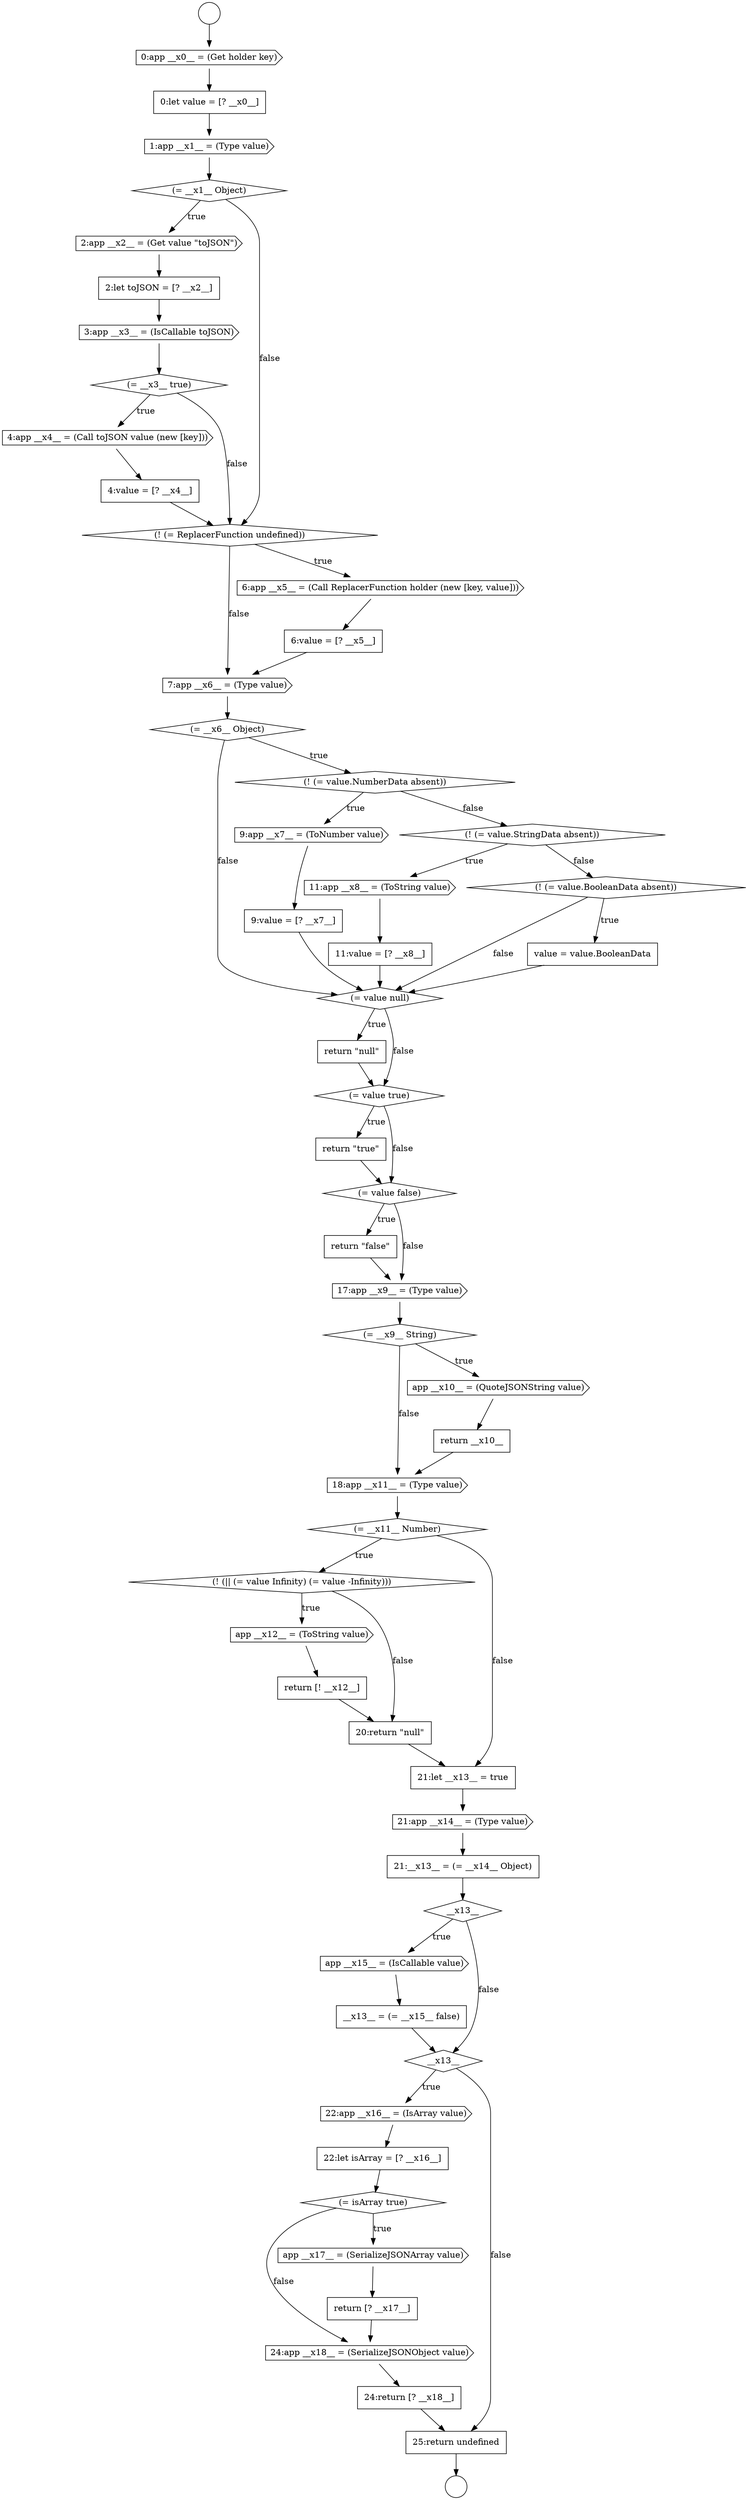 digraph {
  node17094 [shape=cds, label=<<font color="black">9:app __x7__ = (ToNumber value)</font>> color="black" fillcolor="white" style=filled]
  node17104 [shape=none, margin=0, label=<<font color="black">
    <table border="0" cellborder="1" cellspacing="0" cellpadding="10">
      <tr><td align="left">return &quot;true&quot;</td></tr>
    </table>
  </font>> color="black" fillcolor="white" style=filled]
  node17118 [shape=cds, label=<<font color="black">21:app __x14__ = (Type value)</font>> color="black" fillcolor="white" style=filled]
  node17096 [shape=diamond, label=<<font color="black">(! (= value.StringData absent))</font>> color="black" fillcolor="white" style=filled]
  node17106 [shape=none, margin=0, label=<<font color="black">
    <table border="0" cellborder="1" cellspacing="0" cellpadding="10">
      <tr><td align="left">return &quot;false&quot;</td></tr>
    </table>
  </font>> color="black" fillcolor="white" style=filled]
  node17101 [shape=diamond, label=<<font color="black">(= value null)</font>> color="black" fillcolor="white" style=filled]
  node17098 [shape=none, margin=0, label=<<font color="black">
    <table border="0" cellborder="1" cellspacing="0" cellpadding="10">
      <tr><td align="left">11:value = [? __x8__]</td></tr>
    </table>
  </font>> color="black" fillcolor="white" style=filled]
  node17102 [shape=none, margin=0, label=<<font color="black">
    <table border="0" cellborder="1" cellspacing="0" cellpadding="10">
      <tr><td align="left">return &quot;null&quot;</td></tr>
    </table>
  </font>> color="black" fillcolor="white" style=filled]
  node17095 [shape=none, margin=0, label=<<font color="black">
    <table border="0" cellborder="1" cellspacing="0" cellpadding="10">
      <tr><td align="left">9:value = [? __x7__]</td></tr>
    </table>
  </font>> color="black" fillcolor="white" style=filled]
  node17091 [shape=cds, label=<<font color="black">7:app __x6__ = (Type value)</font>> color="black" fillcolor="white" style=filled]
  node17103 [shape=diamond, label=<<font color="black">(= value true)</font>> color="black" fillcolor="white" style=filled]
  node17113 [shape=diamond, label=<<font color="black">(! (|| (= value Infinity) (= value -Infinity)))</font>> color="black" fillcolor="white" style=filled]
  node17079 [shape=none, margin=0, label=<<font color="black">
    <table border="0" cellborder="1" cellspacing="0" cellpadding="10">
      <tr><td align="left">0:let value = [? __x0__]</td></tr>
    </table>
  </font>> color="black" fillcolor="white" style=filled]
  node17126 [shape=diamond, label=<<font color="black">(= isArray true)</font>> color="black" fillcolor="white" style=filled]
  node17081 [shape=diamond, label=<<font color="black">(= __x1__ Object)</font>> color="black" fillcolor="white" style=filled]
  node17100 [shape=none, margin=0, label=<<font color="black">
    <table border="0" cellborder="1" cellspacing="0" cellpadding="10">
      <tr><td align="left">value = value.BooleanData</td></tr>
    </table>
  </font>> color="black" fillcolor="white" style=filled]
  node17111 [shape=cds, label=<<font color="black">18:app __x11__ = (Type value)</font>> color="black" fillcolor="white" style=filled]
  node17117 [shape=none, margin=0, label=<<font color="black">
    <table border="0" cellborder="1" cellspacing="0" cellpadding="10">
      <tr><td align="left">21:let __x13__ = true</td></tr>
    </table>
  </font>> color="black" fillcolor="white" style=filled]
  node17122 [shape=none, margin=0, label=<<font color="black">
    <table border="0" cellborder="1" cellspacing="0" cellpadding="10">
      <tr><td align="left">__x13__ = (= __x15__ false)</td></tr>
    </table>
  </font>> color="black" fillcolor="white" style=filled]
  node17097 [shape=cds, label=<<font color="black">11:app __x8__ = (ToString value)</font>> color="black" fillcolor="white" style=filled]
  node17085 [shape=diamond, label=<<font color="black">(= __x3__ true)</font>> color="black" fillcolor="white" style=filled]
  node17107 [shape=cds, label=<<font color="black">17:app __x9__ = (Type value)</font>> color="black" fillcolor="white" style=filled]
  node17129 [shape=cds, label=<<font color="black">24:app __x18__ = (SerializeJSONObject value)</font>> color="black" fillcolor="white" style=filled]
  node17090 [shape=none, margin=0, label=<<font color="black">
    <table border="0" cellborder="1" cellspacing="0" cellpadding="10">
      <tr><td align="left">6:value = [? __x5__]</td></tr>
    </table>
  </font>> color="black" fillcolor="white" style=filled]
  node17078 [shape=cds, label=<<font color="black">0:app __x0__ = (Get holder key)</font>> color="black" fillcolor="white" style=filled]
  node17125 [shape=none, margin=0, label=<<font color="black">
    <table border="0" cellborder="1" cellspacing="0" cellpadding="10">
      <tr><td align="left">22:let isArray = [? __x16__]</td></tr>
    </table>
  </font>> color="black" fillcolor="white" style=filled]
  node17110 [shape=none, margin=0, label=<<font color="black">
    <table border="0" cellborder="1" cellspacing="0" cellpadding="10">
      <tr><td align="left">return __x10__</td></tr>
    </table>
  </font>> color="black" fillcolor="white" style=filled]
  node17082 [shape=cds, label=<<font color="black">2:app __x2__ = (Get value &quot;toJSON&quot;)</font>> color="black" fillcolor="white" style=filled]
  node17093 [shape=diamond, label=<<font color="black">(! (= value.NumberData absent))</font>> color="black" fillcolor="white" style=filled]
  node17114 [shape=cds, label=<<font color="black">app __x12__ = (ToString value)</font>> color="black" fillcolor="white" style=filled]
  node17086 [shape=cds, label=<<font color="black">4:app __x4__ = (Call toJSON value (new [key]))</font>> color="black" fillcolor="white" style=filled]
  node17083 [shape=none, margin=0, label=<<font color="black">
    <table border="0" cellborder="1" cellspacing="0" cellpadding="10">
      <tr><td align="left">2:let toJSON = [? __x2__]</td></tr>
    </table>
  </font>> color="black" fillcolor="white" style=filled]
  node17109 [shape=cds, label=<<font color="black">app __x10__ = (QuoteJSONString value)</font>> color="black" fillcolor="white" style=filled]
  node17130 [shape=none, margin=0, label=<<font color="black">
    <table border="0" cellborder="1" cellspacing="0" cellpadding="10">
      <tr><td align="left">24:return [? __x18__]</td></tr>
    </table>
  </font>> color="black" fillcolor="white" style=filled]
  node17115 [shape=none, margin=0, label=<<font color="black">
    <table border="0" cellborder="1" cellspacing="0" cellpadding="10">
      <tr><td align="left">return [! __x12__]</td></tr>
    </table>
  </font>> color="black" fillcolor="white" style=filled]
  node17077 [shape=circle label=" " color="black" fillcolor="white" style=filled]
  node17128 [shape=none, margin=0, label=<<font color="black">
    <table border="0" cellborder="1" cellspacing="0" cellpadding="10">
      <tr><td align="left">return [? __x17__]</td></tr>
    </table>
  </font>> color="black" fillcolor="white" style=filled]
  node17080 [shape=cds, label=<<font color="black">1:app __x1__ = (Type value)</font>> color="black" fillcolor="white" style=filled]
  node17112 [shape=diamond, label=<<font color="black">(= __x11__ Number)</font>> color="black" fillcolor="white" style=filled]
  node17087 [shape=none, margin=0, label=<<font color="black">
    <table border="0" cellborder="1" cellspacing="0" cellpadding="10">
      <tr><td align="left">4:value = [? __x4__]</td></tr>
    </table>
  </font>> color="black" fillcolor="white" style=filled]
  node17105 [shape=diamond, label=<<font color="black">(= value false)</font>> color="black" fillcolor="white" style=filled]
  node17119 [shape=none, margin=0, label=<<font color="black">
    <table border="0" cellborder="1" cellspacing="0" cellpadding="10">
      <tr><td align="left">21:__x13__ = (= __x14__ Object)</td></tr>
    </table>
  </font>> color="black" fillcolor="white" style=filled]
  node17092 [shape=diamond, label=<<font color="black">(= __x6__ Object)</font>> color="black" fillcolor="white" style=filled]
  node17124 [shape=cds, label=<<font color="black">22:app __x16__ = (IsArray value)</font>> color="black" fillcolor="white" style=filled]
  node17089 [shape=cds, label=<<font color="black">6:app __x5__ = (Call ReplacerFunction holder (new [key, value]))</font>> color="black" fillcolor="white" style=filled]
  node17099 [shape=diamond, label=<<font color="black">(! (= value.BooleanData absent))</font>> color="black" fillcolor="white" style=filled]
  node17127 [shape=cds, label=<<font color="black">app __x17__ = (SerializeJSONArray value)</font>> color="black" fillcolor="white" style=filled]
  node17121 [shape=cds, label=<<font color="black">app __x15__ = (IsCallable value)</font>> color="black" fillcolor="white" style=filled]
  node17120 [shape=diamond, label=<<font color="black">__x13__</font>> color="black" fillcolor="white" style=filled]
  node17088 [shape=diamond, label=<<font color="black">(! (= ReplacerFunction undefined))</font>> color="black" fillcolor="white" style=filled]
  node17131 [shape=none, margin=0, label=<<font color="black">
    <table border="0" cellborder="1" cellspacing="0" cellpadding="10">
      <tr><td align="left">25:return undefined</td></tr>
    </table>
  </font>> color="black" fillcolor="white" style=filled]
  node17116 [shape=none, margin=0, label=<<font color="black">
    <table border="0" cellborder="1" cellspacing="0" cellpadding="10">
      <tr><td align="left">20:return &quot;null&quot;</td></tr>
    </table>
  </font>> color="black" fillcolor="white" style=filled]
  node17084 [shape=cds, label=<<font color="black">3:app __x3__ = (IsCallable toJSON)</font>> color="black" fillcolor="white" style=filled]
  node17108 [shape=diamond, label=<<font color="black">(= __x9__ String)</font>> color="black" fillcolor="white" style=filled]
  node17123 [shape=diamond, label=<<font color="black">__x13__</font>> color="black" fillcolor="white" style=filled]
  node17076 [shape=circle label=" " color="black" fillcolor="white" style=filled]
  node17101 -> node17102 [label=<<font color="black">true</font>> color="black"]
  node17101 -> node17103 [label=<<font color="black">false</font>> color="black"]
  node17121 -> node17122 [ color="black"]
  node17124 -> node17125 [ color="black"]
  node17117 -> node17118 [ color="black"]
  node17078 -> node17079 [ color="black"]
  node17097 -> node17098 [ color="black"]
  node17118 -> node17119 [ color="black"]
  node17089 -> node17090 [ color="black"]
  node17081 -> node17082 [label=<<font color="black">true</font>> color="black"]
  node17081 -> node17088 [label=<<font color="black">false</font>> color="black"]
  node17086 -> node17087 [ color="black"]
  node17125 -> node17126 [ color="black"]
  node17111 -> node17112 [ color="black"]
  node17129 -> node17130 [ color="black"]
  node17091 -> node17092 [ color="black"]
  node17104 -> node17105 [ color="black"]
  node17108 -> node17109 [label=<<font color="black">true</font>> color="black"]
  node17108 -> node17111 [label=<<font color="black">false</font>> color="black"]
  node17087 -> node17088 [ color="black"]
  node17123 -> node17124 [label=<<font color="black">true</font>> color="black"]
  node17123 -> node17131 [label=<<font color="black">false</font>> color="black"]
  node17090 -> node17091 [ color="black"]
  node17098 -> node17101 [ color="black"]
  node17131 -> node17077 [ color="black"]
  node17105 -> node17106 [label=<<font color="black">true</font>> color="black"]
  node17105 -> node17107 [label=<<font color="black">false</font>> color="black"]
  node17094 -> node17095 [ color="black"]
  node17107 -> node17108 [ color="black"]
  node17096 -> node17097 [label=<<font color="black">true</font>> color="black"]
  node17096 -> node17099 [label=<<font color="black">false</font>> color="black"]
  node17088 -> node17089 [label=<<font color="black">true</font>> color="black"]
  node17088 -> node17091 [label=<<font color="black">false</font>> color="black"]
  node17100 -> node17101 [ color="black"]
  node17109 -> node17110 [ color="black"]
  node17106 -> node17107 [ color="black"]
  node17113 -> node17114 [label=<<font color="black">true</font>> color="black"]
  node17113 -> node17116 [label=<<font color="black">false</font>> color="black"]
  node17082 -> node17083 [ color="black"]
  node17102 -> node17103 [ color="black"]
  node17083 -> node17084 [ color="black"]
  node17093 -> node17094 [label=<<font color="black">true</font>> color="black"]
  node17093 -> node17096 [label=<<font color="black">false</font>> color="black"]
  node17099 -> node17100 [label=<<font color="black">true</font>> color="black"]
  node17099 -> node17101 [label=<<font color="black">false</font>> color="black"]
  node17095 -> node17101 [ color="black"]
  node17079 -> node17080 [ color="black"]
  node17085 -> node17086 [label=<<font color="black">true</font>> color="black"]
  node17085 -> node17088 [label=<<font color="black">false</font>> color="black"]
  node17092 -> node17093 [label=<<font color="black">true</font>> color="black"]
  node17092 -> node17101 [label=<<font color="black">false</font>> color="black"]
  node17103 -> node17104 [label=<<font color="black">true</font>> color="black"]
  node17103 -> node17105 [label=<<font color="black">false</font>> color="black"]
  node17128 -> node17129 [ color="black"]
  node17119 -> node17120 [ color="black"]
  node17084 -> node17085 [ color="black"]
  node17130 -> node17131 [ color="black"]
  node17127 -> node17128 [ color="black"]
  node17122 -> node17123 [ color="black"]
  node17112 -> node17113 [label=<<font color="black">true</font>> color="black"]
  node17112 -> node17117 [label=<<font color="black">false</font>> color="black"]
  node17110 -> node17111 [ color="black"]
  node17126 -> node17127 [label=<<font color="black">true</font>> color="black"]
  node17126 -> node17129 [label=<<font color="black">false</font>> color="black"]
  node17080 -> node17081 [ color="black"]
  node17076 -> node17078 [ color="black"]
  node17120 -> node17121 [label=<<font color="black">true</font>> color="black"]
  node17120 -> node17123 [label=<<font color="black">false</font>> color="black"]
  node17116 -> node17117 [ color="black"]
  node17114 -> node17115 [ color="black"]
  node17115 -> node17116 [ color="black"]
}
